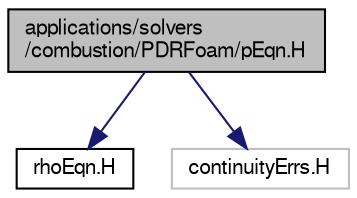 digraph "applications/solvers/combustion/PDRFoam/pEqn.H"
{
  bgcolor="transparent";
  edge [fontname="FreeSans",fontsize="10",labelfontname="FreeSans",labelfontsize="10"];
  node [fontname="FreeSans",fontsize="10",shape=record];
  Node1 [label="applications/solvers\l/combustion/PDRFoam/pEqn.H",height=0.2,width=0.4,color="black", fillcolor="grey75", style="filled" fontcolor="black"];
  Node1 -> Node2 [color="midnightblue",fontsize="10",style="solid",fontname="FreeSans"];
  Node2 [label="rhoEqn.H",height=0.2,width=0.4,color="black",URL="$a04634.html",tooltip="Solve the continuity for density. "];
  Node1 -> Node3 [color="midnightblue",fontsize="10",style="solid",fontname="FreeSans"];
  Node3 [label="continuityErrs.H",height=0.2,width=0.4,color="grey75"];
}
